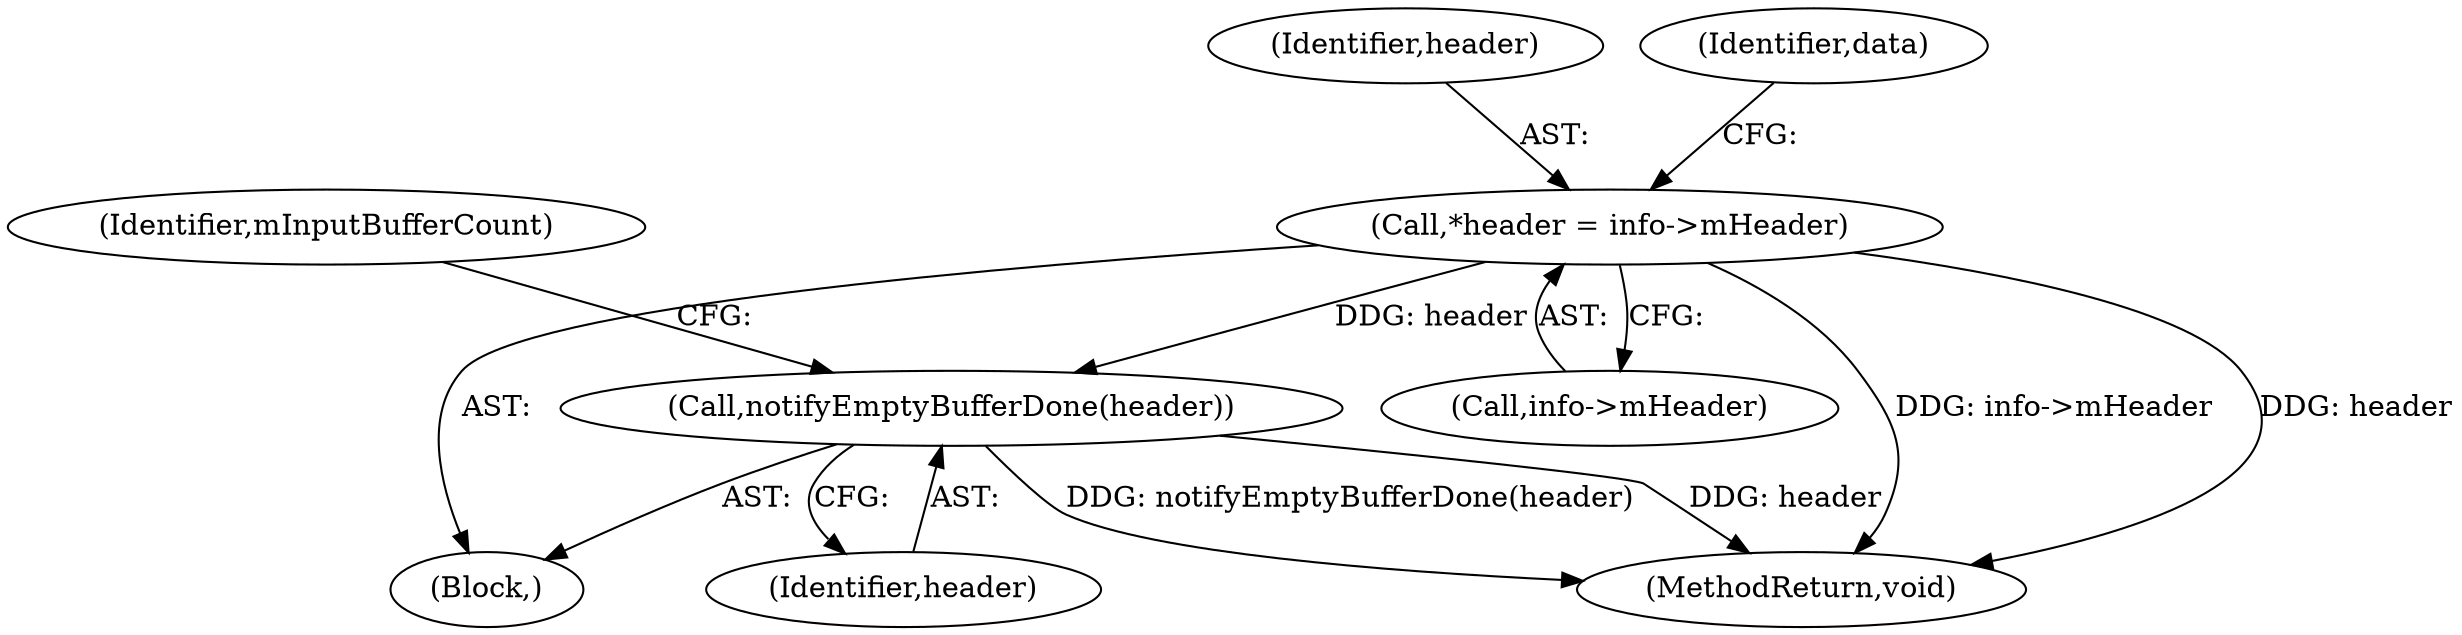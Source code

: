 digraph "0_Android_4e32001e4196f39ddd0b86686ae0231c8f5ed944_0@pointer" {
"1000134" [label="(Call,*header = info->mHeader)"];
"1000241" [label="(Call,notifyEmptyBufferDone(header))"];
"1000135" [label="(Identifier,header)"];
"1000241" [label="(Call,notifyEmptyBufferDone(header))"];
"1000141" [label="(Identifier,data)"];
"1000136" [label="(Call,info->mHeader)"];
"1000630" [label="(MethodReturn,void)"];
"1000242" [label="(Identifier,header)"];
"1000244" [label="(Identifier,mInputBufferCount)"];
"1000134" [label="(Call,*header = info->mHeader)"];
"1000127" [label="(Block,)"];
"1000134" -> "1000127"  [label="AST: "];
"1000134" -> "1000136"  [label="CFG: "];
"1000135" -> "1000134"  [label="AST: "];
"1000136" -> "1000134"  [label="AST: "];
"1000141" -> "1000134"  [label="CFG: "];
"1000134" -> "1000630"  [label="DDG: header"];
"1000134" -> "1000630"  [label="DDG: info->mHeader"];
"1000134" -> "1000241"  [label="DDG: header"];
"1000241" -> "1000127"  [label="AST: "];
"1000241" -> "1000242"  [label="CFG: "];
"1000242" -> "1000241"  [label="AST: "];
"1000244" -> "1000241"  [label="CFG: "];
"1000241" -> "1000630"  [label="DDG: header"];
"1000241" -> "1000630"  [label="DDG: notifyEmptyBufferDone(header)"];
}
